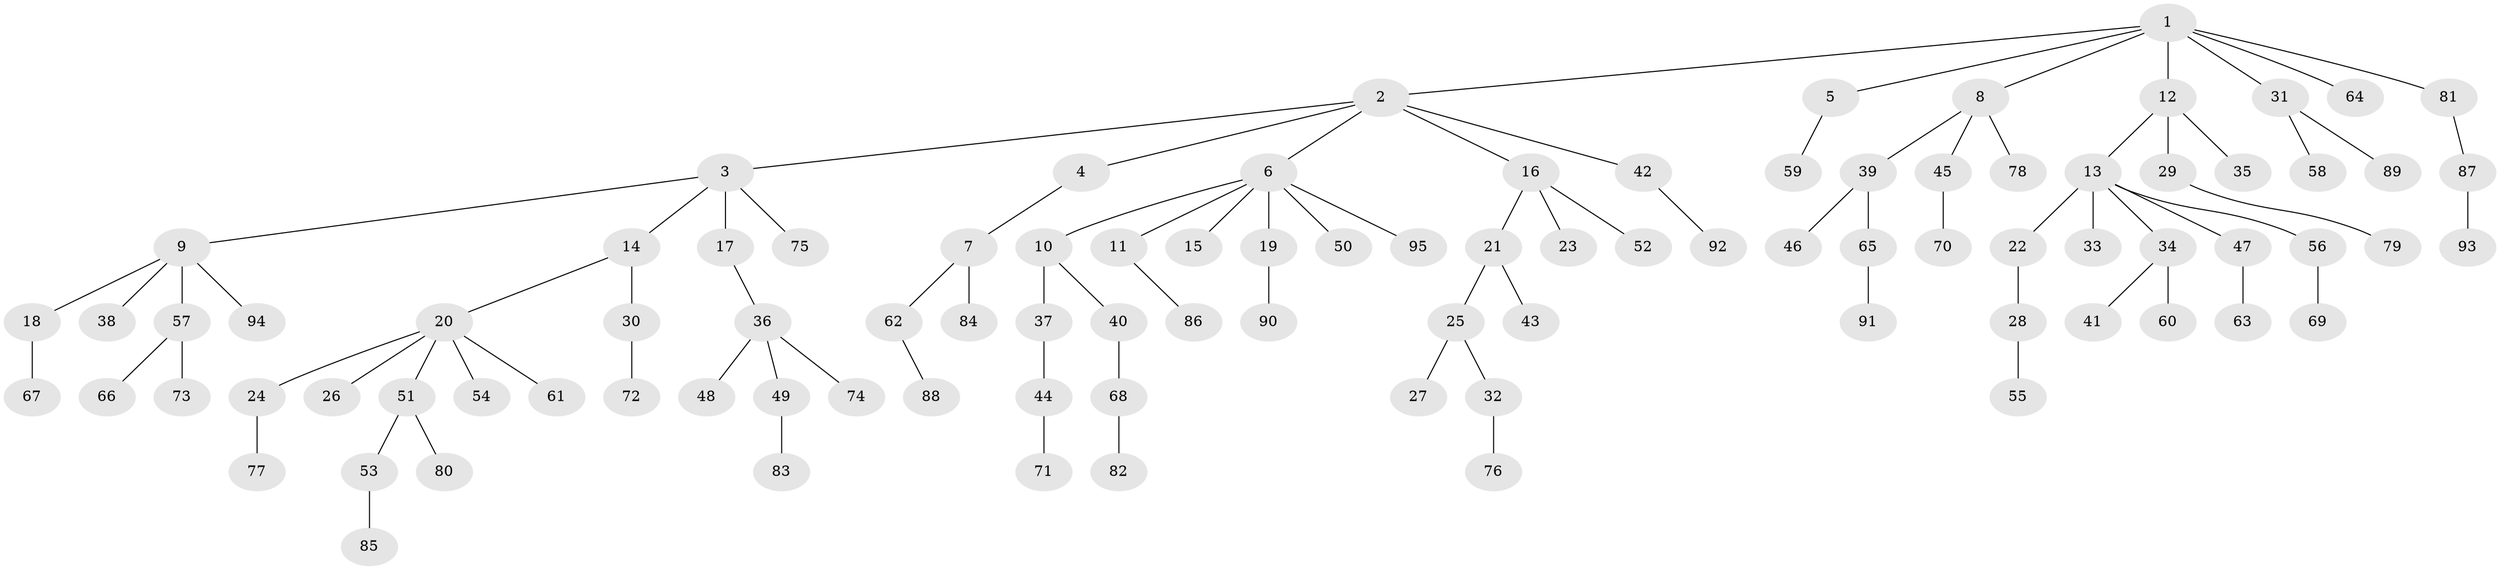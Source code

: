 // Generated by graph-tools (version 1.1) at 2025/50/03/09/25 03:50:17]
// undirected, 95 vertices, 94 edges
graph export_dot {
graph [start="1"]
  node [color=gray90,style=filled];
  1;
  2;
  3;
  4;
  5;
  6;
  7;
  8;
  9;
  10;
  11;
  12;
  13;
  14;
  15;
  16;
  17;
  18;
  19;
  20;
  21;
  22;
  23;
  24;
  25;
  26;
  27;
  28;
  29;
  30;
  31;
  32;
  33;
  34;
  35;
  36;
  37;
  38;
  39;
  40;
  41;
  42;
  43;
  44;
  45;
  46;
  47;
  48;
  49;
  50;
  51;
  52;
  53;
  54;
  55;
  56;
  57;
  58;
  59;
  60;
  61;
  62;
  63;
  64;
  65;
  66;
  67;
  68;
  69;
  70;
  71;
  72;
  73;
  74;
  75;
  76;
  77;
  78;
  79;
  80;
  81;
  82;
  83;
  84;
  85;
  86;
  87;
  88;
  89;
  90;
  91;
  92;
  93;
  94;
  95;
  1 -- 2;
  1 -- 5;
  1 -- 8;
  1 -- 12;
  1 -- 31;
  1 -- 64;
  1 -- 81;
  2 -- 3;
  2 -- 4;
  2 -- 6;
  2 -- 16;
  2 -- 42;
  3 -- 9;
  3 -- 14;
  3 -- 17;
  3 -- 75;
  4 -- 7;
  5 -- 59;
  6 -- 10;
  6 -- 11;
  6 -- 15;
  6 -- 19;
  6 -- 50;
  6 -- 95;
  7 -- 62;
  7 -- 84;
  8 -- 39;
  8 -- 45;
  8 -- 78;
  9 -- 18;
  9 -- 38;
  9 -- 57;
  9 -- 94;
  10 -- 37;
  10 -- 40;
  11 -- 86;
  12 -- 13;
  12 -- 29;
  12 -- 35;
  13 -- 22;
  13 -- 33;
  13 -- 34;
  13 -- 47;
  13 -- 56;
  14 -- 20;
  14 -- 30;
  16 -- 21;
  16 -- 23;
  16 -- 52;
  17 -- 36;
  18 -- 67;
  19 -- 90;
  20 -- 24;
  20 -- 26;
  20 -- 51;
  20 -- 54;
  20 -- 61;
  21 -- 25;
  21 -- 43;
  22 -- 28;
  24 -- 77;
  25 -- 27;
  25 -- 32;
  28 -- 55;
  29 -- 79;
  30 -- 72;
  31 -- 58;
  31 -- 89;
  32 -- 76;
  34 -- 41;
  34 -- 60;
  36 -- 48;
  36 -- 49;
  36 -- 74;
  37 -- 44;
  39 -- 46;
  39 -- 65;
  40 -- 68;
  42 -- 92;
  44 -- 71;
  45 -- 70;
  47 -- 63;
  49 -- 83;
  51 -- 53;
  51 -- 80;
  53 -- 85;
  56 -- 69;
  57 -- 66;
  57 -- 73;
  62 -- 88;
  65 -- 91;
  68 -- 82;
  81 -- 87;
  87 -- 93;
}
